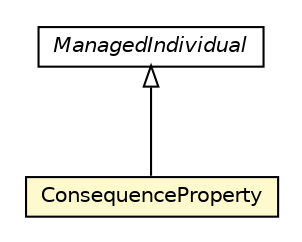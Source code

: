 #!/usr/local/bin/dot
#
# Class diagram 
# Generated by UMLGraph version R5_6-24-gf6e263 (http://www.umlgraph.org/)
#

digraph G {
	edge [fontname="Helvetica",fontsize=10,labelfontname="Helvetica",labelfontsize=10];
	node [fontname="Helvetica",fontsize=10,shape=plaintext];
	nodesep=0.25;
	ranksep=0.5;
	// org.universAAL.ontology.drools.ConsequenceProperty
	c110204 [label=<<table title="org.universAAL.ontology.drools.ConsequenceProperty" border="0" cellborder="1" cellspacing="0" cellpadding="2" port="p" bgcolor="lemonChiffon" href="./ConsequenceProperty.html">
		<tr><td><table border="0" cellspacing="0" cellpadding="1">
<tr><td align="center" balign="center"> ConsequenceProperty </td></tr>
		</table></td></tr>
		</table>>, URL="./ConsequenceProperty.html", fontname="Helvetica", fontcolor="black", fontsize=10.0];
	//org.universAAL.ontology.drools.ConsequenceProperty extends org.universAAL.middleware.owl.ManagedIndividual
	c110487:p -> c110204:p [dir=back,arrowtail=empty];
	// org.universAAL.middleware.owl.ManagedIndividual
	c110487 [label=<<table title="org.universAAL.middleware.owl.ManagedIndividual" border="0" cellborder="1" cellspacing="0" cellpadding="2" port="p" href="http://java.sun.com/j2se/1.4.2/docs/api/org/universAAL/middleware/owl/ManagedIndividual.html">
		<tr><td><table border="0" cellspacing="0" cellpadding="1">
<tr><td align="center" balign="center"><font face="Helvetica-Oblique"> ManagedIndividual </font></td></tr>
		</table></td></tr>
		</table>>, URL="http://java.sun.com/j2se/1.4.2/docs/api/org/universAAL/middleware/owl/ManagedIndividual.html", fontname="Helvetica", fontcolor="black", fontsize=10.0];
}

